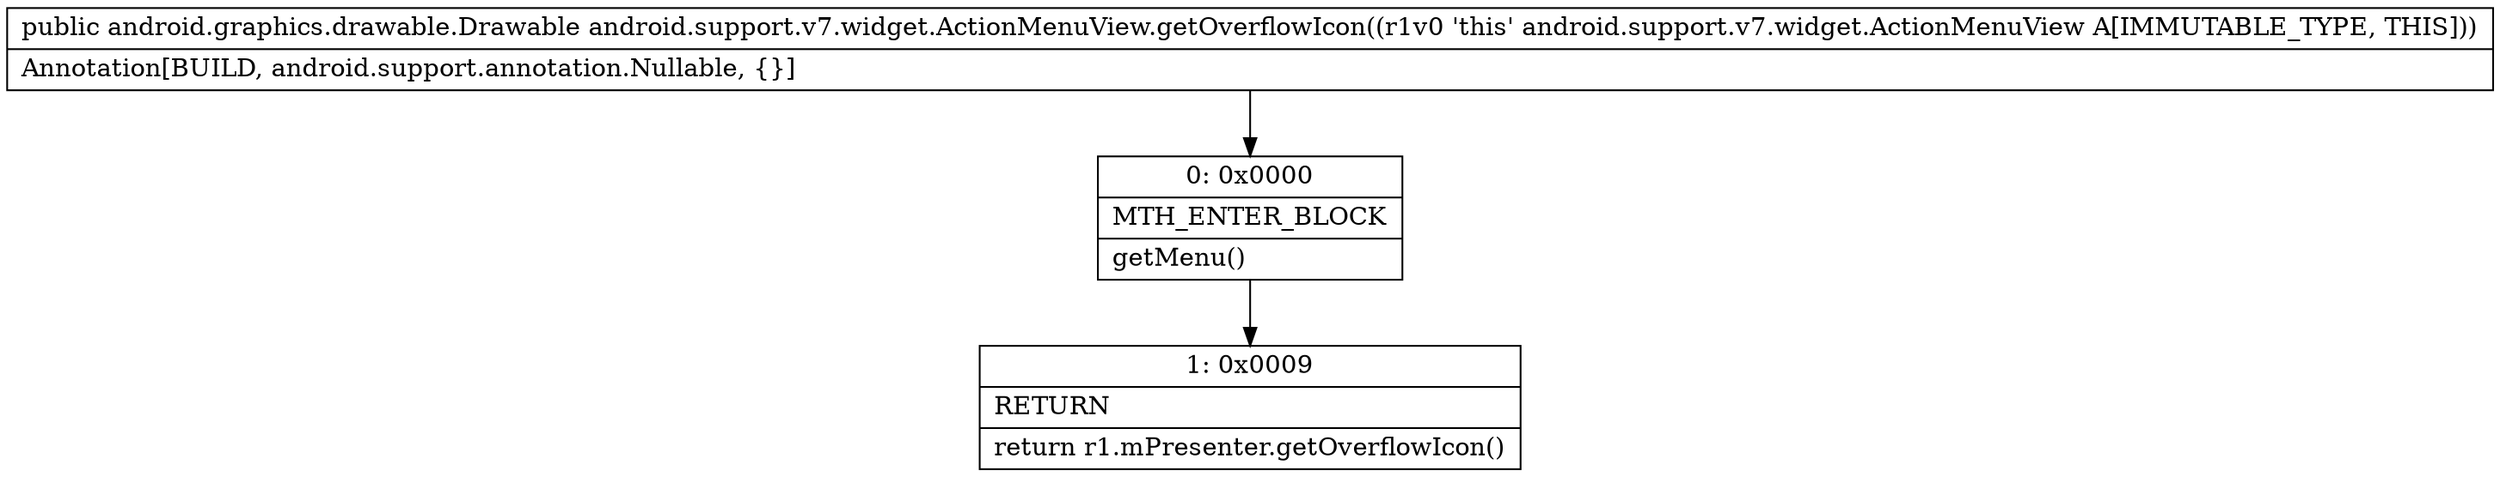 digraph "CFG forandroid.support.v7.widget.ActionMenuView.getOverflowIcon()Landroid\/graphics\/drawable\/Drawable;" {
Node_0 [shape=record,label="{0\:\ 0x0000|MTH_ENTER_BLOCK\l|getMenu()\l}"];
Node_1 [shape=record,label="{1\:\ 0x0009|RETURN\l|return r1.mPresenter.getOverflowIcon()\l}"];
MethodNode[shape=record,label="{public android.graphics.drawable.Drawable android.support.v7.widget.ActionMenuView.getOverflowIcon((r1v0 'this' android.support.v7.widget.ActionMenuView A[IMMUTABLE_TYPE, THIS]))  | Annotation[BUILD, android.support.annotation.Nullable, \{\}]\l}"];
MethodNode -> Node_0;
Node_0 -> Node_1;
}

